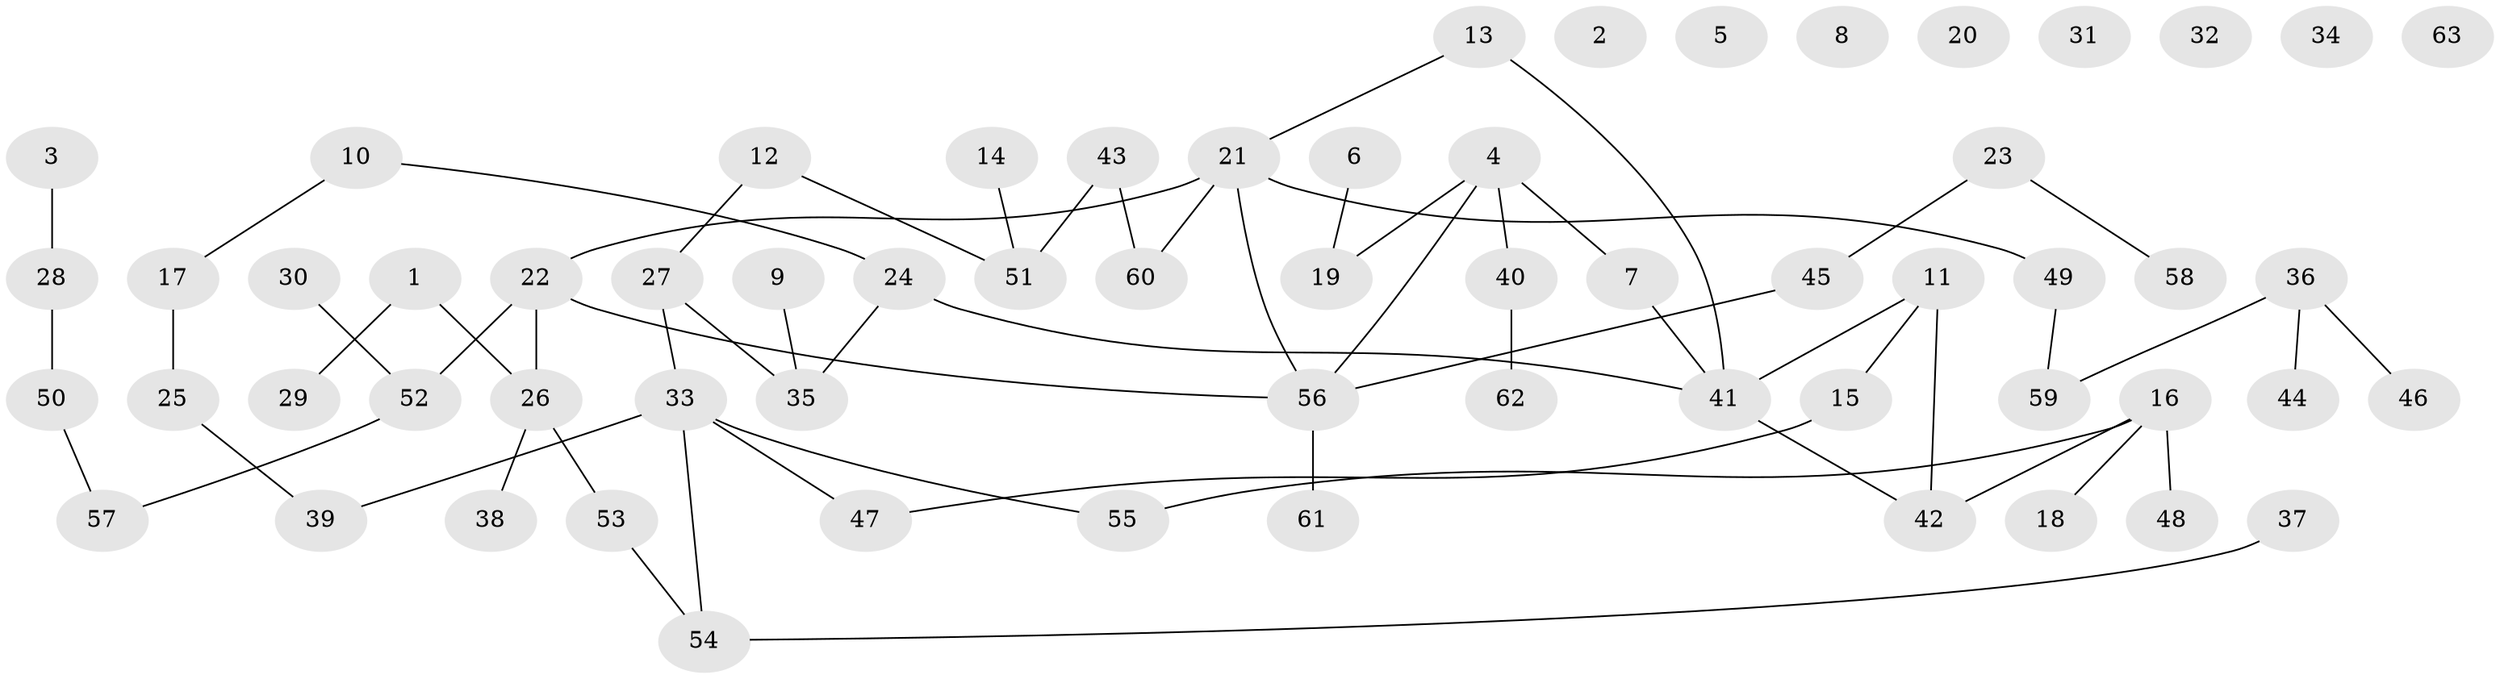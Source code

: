 // Generated by graph-tools (version 1.1) at 2025/00/03/09/25 03:00:41]
// undirected, 63 vertices, 62 edges
graph export_dot {
graph [start="1"]
  node [color=gray90,style=filled];
  1;
  2;
  3;
  4;
  5;
  6;
  7;
  8;
  9;
  10;
  11;
  12;
  13;
  14;
  15;
  16;
  17;
  18;
  19;
  20;
  21;
  22;
  23;
  24;
  25;
  26;
  27;
  28;
  29;
  30;
  31;
  32;
  33;
  34;
  35;
  36;
  37;
  38;
  39;
  40;
  41;
  42;
  43;
  44;
  45;
  46;
  47;
  48;
  49;
  50;
  51;
  52;
  53;
  54;
  55;
  56;
  57;
  58;
  59;
  60;
  61;
  62;
  63;
  1 -- 26;
  1 -- 29;
  3 -- 28;
  4 -- 7;
  4 -- 19;
  4 -- 40;
  4 -- 56;
  6 -- 19;
  7 -- 41;
  9 -- 35;
  10 -- 17;
  10 -- 24;
  11 -- 15;
  11 -- 41;
  11 -- 42;
  12 -- 27;
  12 -- 51;
  13 -- 21;
  13 -- 41;
  14 -- 51;
  15 -- 47;
  16 -- 18;
  16 -- 42;
  16 -- 48;
  16 -- 55;
  17 -- 25;
  21 -- 22;
  21 -- 49;
  21 -- 56;
  21 -- 60;
  22 -- 26;
  22 -- 52;
  22 -- 56;
  23 -- 45;
  23 -- 58;
  24 -- 35;
  24 -- 41;
  25 -- 39;
  26 -- 38;
  26 -- 53;
  27 -- 33;
  27 -- 35;
  28 -- 50;
  30 -- 52;
  33 -- 39;
  33 -- 47;
  33 -- 54;
  33 -- 55;
  36 -- 44;
  36 -- 46;
  36 -- 59;
  37 -- 54;
  40 -- 62;
  41 -- 42;
  43 -- 51;
  43 -- 60;
  45 -- 56;
  49 -- 59;
  50 -- 57;
  52 -- 57;
  53 -- 54;
  56 -- 61;
}
